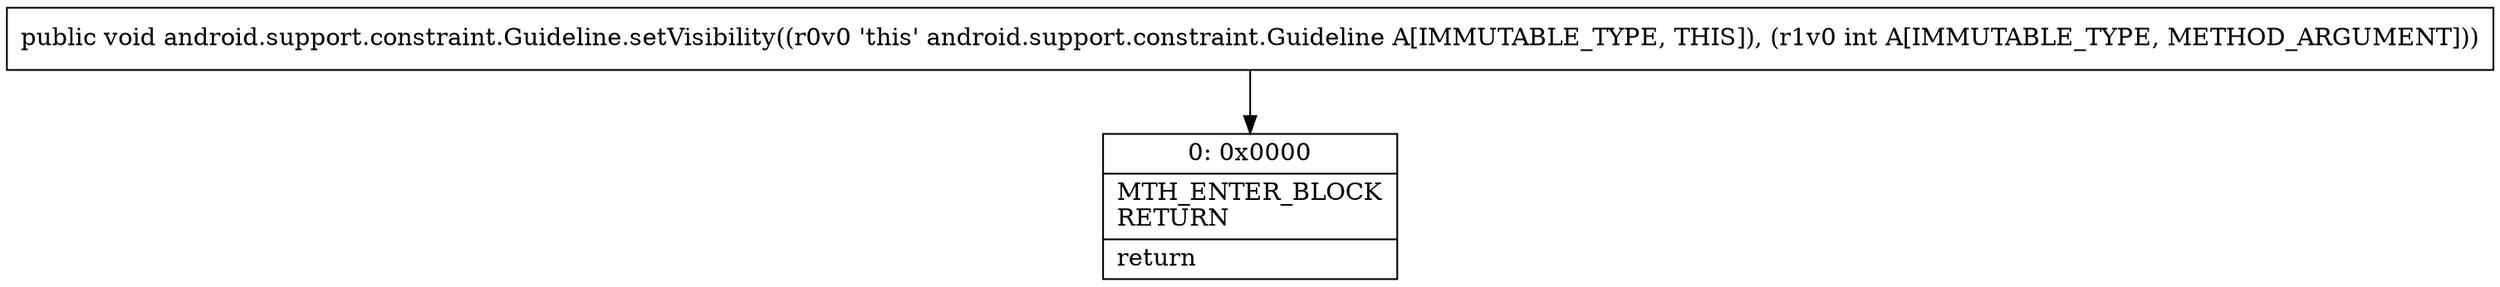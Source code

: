 digraph "CFG forandroid.support.constraint.Guideline.setVisibility(I)V" {
Node_0 [shape=record,label="{0\:\ 0x0000|MTH_ENTER_BLOCK\lRETURN\l|return\l}"];
MethodNode[shape=record,label="{public void android.support.constraint.Guideline.setVisibility((r0v0 'this' android.support.constraint.Guideline A[IMMUTABLE_TYPE, THIS]), (r1v0 int A[IMMUTABLE_TYPE, METHOD_ARGUMENT])) }"];
MethodNode -> Node_0;
}

